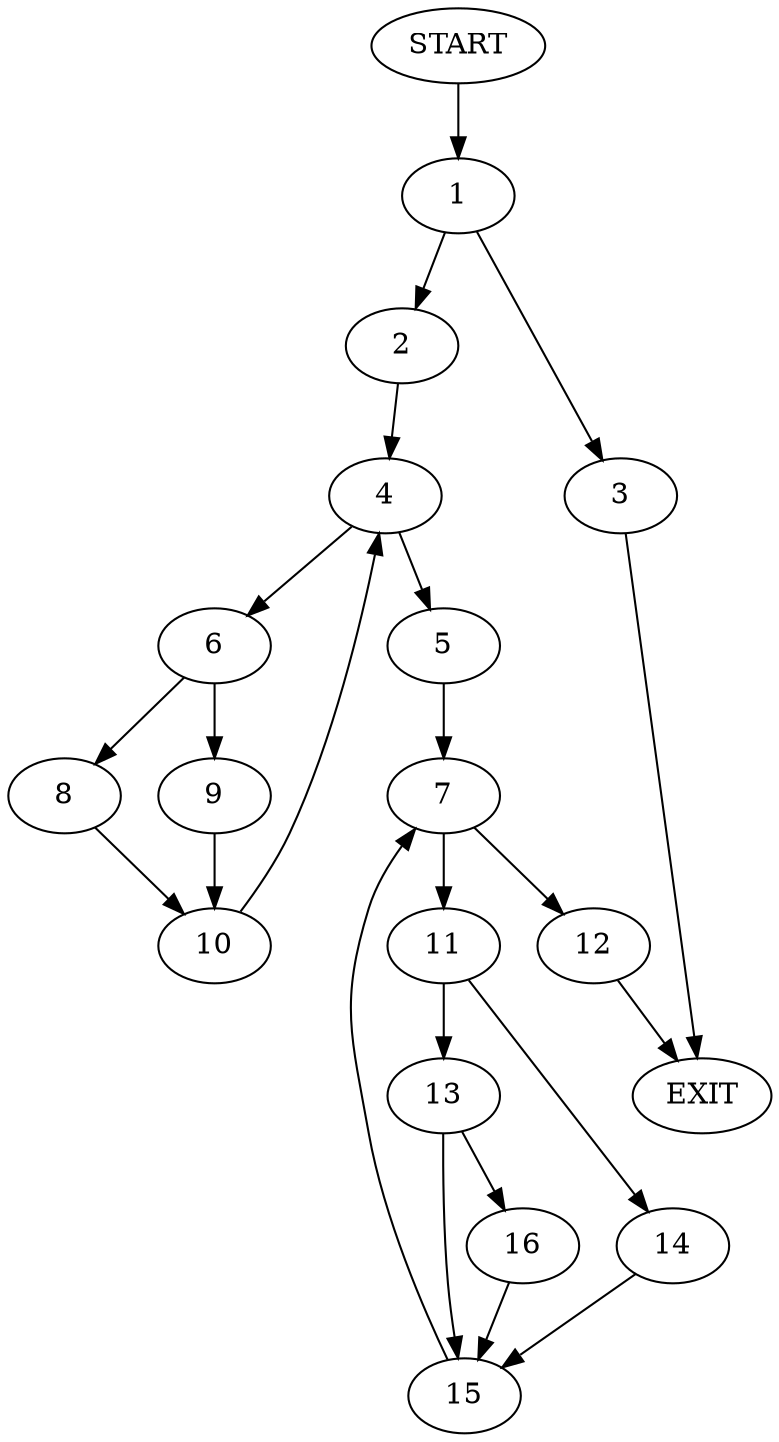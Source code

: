 digraph {
0 [label="START"]
17 [label="EXIT"]
0 -> 1
1 -> 2
1 -> 3
2 -> 4
3 -> 17
4 -> 5
4 -> 6
5 -> 7
6 -> 8
6 -> 9
8 -> 10
9 -> 10
10 -> 4
7 -> 11
7 -> 12
11 -> 13
11 -> 14
12 -> 17
13 -> 15
13 -> 16
14 -> 15
15 -> 7
16 -> 15
}
